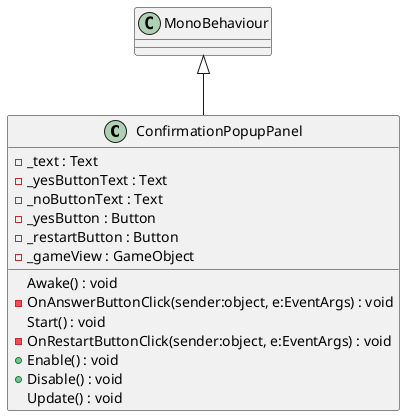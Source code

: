 @startuml
class ConfirmationPopupPanel {
    - _text : Text
    - _yesButtonText : Text
    - _noButtonText : Text
    - _yesButton : Button
    - _restartButton : Button
    - _gameView : GameObject
    Awake() : void
    - OnAnswerButtonClick(sender:object, e:EventArgs) : void
    Start() : void
    - OnRestartButtonClick(sender:object, e:EventArgs) : void
    + Enable() : void
    + Disable() : void
    Update() : void
}
MonoBehaviour <|-- ConfirmationPopupPanel
@enduml
